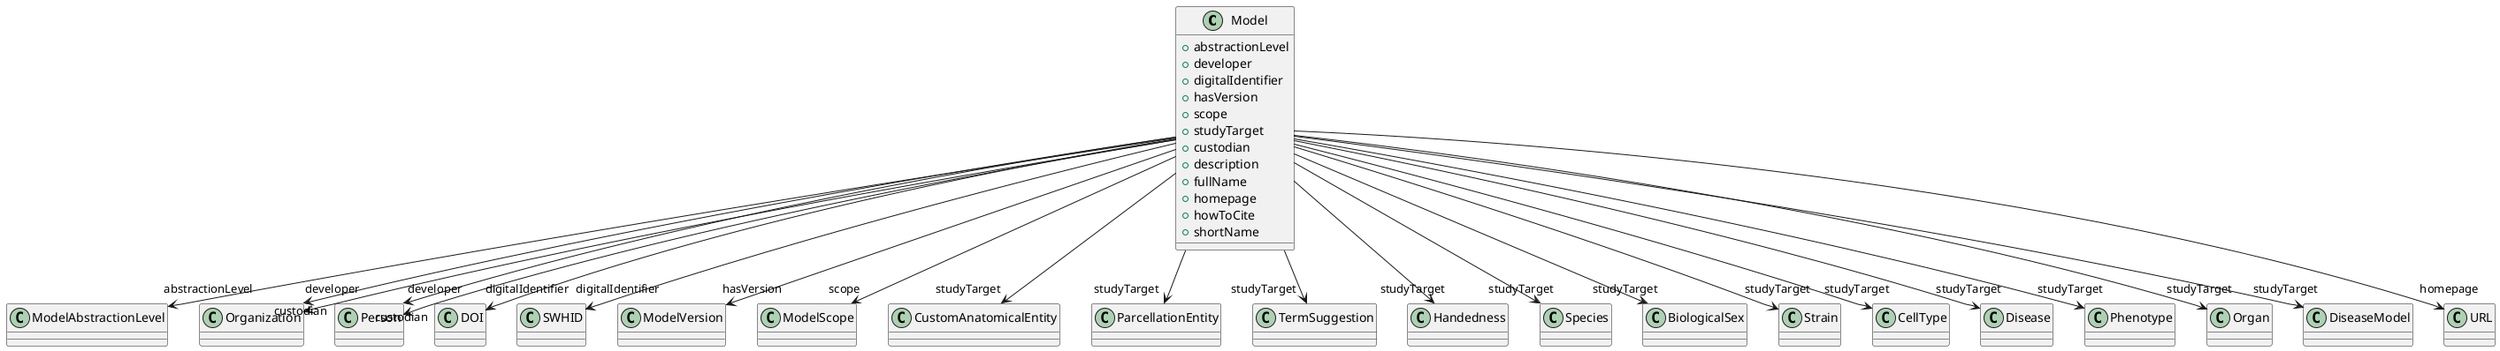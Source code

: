 @startuml
class Model {
+abstractionLevel
+developer
+digitalIdentifier
+hasVersion
+scope
+studyTarget
+custodian
+description
+fullName
+homepage
+howToCite
+shortName

}
Model -d-> "abstractionLevel" ModelAbstractionLevel
Model -d-> "developer" Organization
Model -d-> "developer" Person
Model -d-> "digitalIdentifier" DOI
Model -d-> "digitalIdentifier" SWHID
Model -d-> "hasVersion" ModelVersion
Model -d-> "scope" ModelScope
Model -d-> "studyTarget" CustomAnatomicalEntity
Model -d-> "studyTarget" ParcellationEntity
Model -d-> "studyTarget" TermSuggestion
Model -d-> "studyTarget" Handedness
Model -d-> "studyTarget" Species
Model -d-> "studyTarget" BiologicalSex
Model -d-> "studyTarget" Strain
Model -d-> "studyTarget" CellType
Model -d-> "studyTarget" Disease
Model -d-> "studyTarget" Phenotype
Model -d-> "studyTarget" Organ
Model -d-> "studyTarget" DiseaseModel
Model -d-> "custodian" Organization
Model -d-> "custodian" Person
Model -d-> "homepage" URL

@enduml